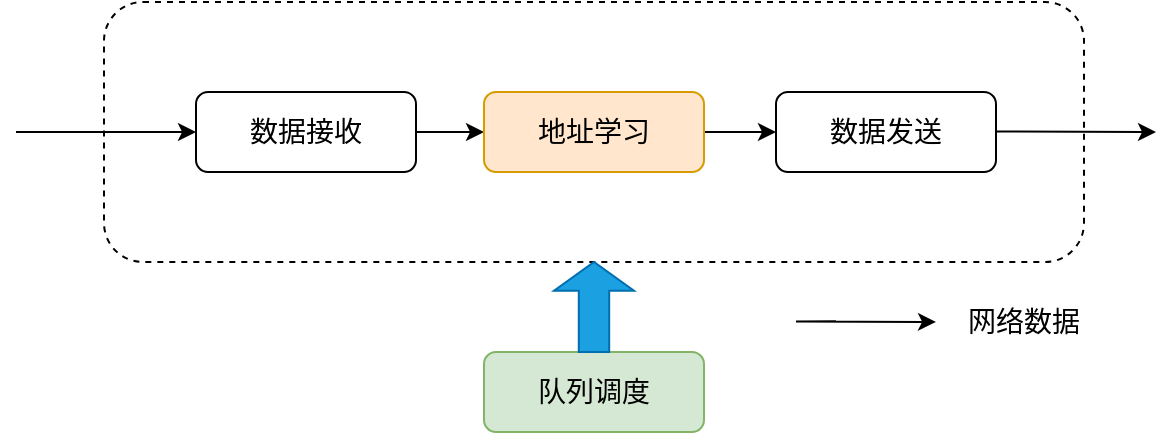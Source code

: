 <mxfile version="20.8.23" type="github">
  <diagram name="第 1 页" id="JOiBaCDqJavDAp5jNfNz">
    <mxGraphModel dx="1430" dy="737" grid="1" gridSize="10" guides="1" tooltips="1" connect="1" arrows="1" fold="1" page="1" pageScale="1" pageWidth="827" pageHeight="1169" math="0" shadow="0">
      <root>
        <mxCell id="0" />
        <mxCell id="1" parent="0" />
        <mxCell id="wMq79IM0E_F1ZLYgunTB-1" value="" style="rounded=1;whiteSpace=wrap;html=1;dashed=1;" vertex="1" parent="1">
          <mxGeometry x="114" y="275" width="490" height="130" as="geometry" />
        </mxCell>
        <mxCell id="wMq79IM0E_F1ZLYgunTB-7" value="" style="edgeStyle=orthogonalEdgeStyle;rounded=0;orthogonalLoop=1;jettySize=auto;html=1;fontSize=14;" edge="1" parent="1" source="wMq79IM0E_F1ZLYgunTB-2" target="wMq79IM0E_F1ZLYgunTB-3">
          <mxGeometry relative="1" as="geometry">
            <Array as="points">
              <mxPoint x="290" y="340" />
              <mxPoint x="290" y="340" />
            </Array>
          </mxGeometry>
        </mxCell>
        <mxCell id="wMq79IM0E_F1ZLYgunTB-2" value="&lt;font style=&quot;font-size: 14px;&quot;&gt;数据接收&lt;/font&gt;" style="rounded=1;whiteSpace=wrap;html=1;" vertex="1" parent="1">
          <mxGeometry x="160" y="320" width="110" height="40" as="geometry" />
        </mxCell>
        <mxCell id="wMq79IM0E_F1ZLYgunTB-8" value="" style="edgeStyle=orthogonalEdgeStyle;rounded=0;orthogonalLoop=1;jettySize=auto;html=1;fontSize=14;" edge="1" parent="1" source="wMq79IM0E_F1ZLYgunTB-3" target="wMq79IM0E_F1ZLYgunTB-4">
          <mxGeometry relative="1" as="geometry" />
        </mxCell>
        <mxCell id="wMq79IM0E_F1ZLYgunTB-3" value="&lt;span style=&quot;font-size: 14px;&quot;&gt;地址学习&lt;/span&gt;" style="rounded=1;whiteSpace=wrap;html=1;fillColor=#ffe6cc;strokeColor=#d79b00;" vertex="1" parent="1">
          <mxGeometry x="304" y="320" width="110" height="40" as="geometry" />
        </mxCell>
        <mxCell id="wMq79IM0E_F1ZLYgunTB-4" value="&lt;font style=&quot;font-size: 14px;&quot;&gt;数据发送&lt;/font&gt;" style="rounded=1;whiteSpace=wrap;html=1;" vertex="1" parent="1">
          <mxGeometry x="450" y="320" width="110" height="40" as="geometry" />
        </mxCell>
        <mxCell id="wMq79IM0E_F1ZLYgunTB-5" value="&lt;font style=&quot;font-size: 14px;&quot;&gt;队列调度&lt;/font&gt;" style="rounded=1;whiteSpace=wrap;html=1;fillColor=#d5e8d4;strokeColor=#82b366;" vertex="1" parent="1">
          <mxGeometry x="304" y="450" width="110" height="40" as="geometry" />
        </mxCell>
        <mxCell id="wMq79IM0E_F1ZLYgunTB-10" value="" style="edgeStyle=orthogonalEdgeStyle;rounded=0;orthogonalLoop=1;jettySize=auto;html=1;fontSize=14;entryX=0;entryY=0.5;entryDx=0;entryDy=0;" edge="1" parent="1" target="wMq79IM0E_F1ZLYgunTB-2">
          <mxGeometry relative="1" as="geometry">
            <mxPoint x="80" y="340" as="sourcePoint" />
            <mxPoint x="314" y="350" as="targetPoint" />
            <Array as="points">
              <mxPoint x="70" y="340" />
            </Array>
          </mxGeometry>
        </mxCell>
        <mxCell id="wMq79IM0E_F1ZLYgunTB-11" value="" style="edgeStyle=orthogonalEdgeStyle;rounded=0;orthogonalLoop=1;jettySize=auto;html=1;fontSize=14;" edge="1" parent="1">
          <mxGeometry relative="1" as="geometry">
            <mxPoint x="560" y="339.69" as="sourcePoint" />
            <mxPoint x="640" y="340" as="targetPoint" />
            <Array as="points">
              <mxPoint x="570" y="339.69" />
            </Array>
          </mxGeometry>
        </mxCell>
        <mxCell id="wMq79IM0E_F1ZLYgunTB-13" value="网络数据" style="text;html=1;strokeColor=none;fillColor=none;align=center;verticalAlign=middle;whiteSpace=wrap;rounded=0;fontSize=14;" vertex="1" parent="1">
          <mxGeometry x="544" y="420" width="60" height="30" as="geometry" />
        </mxCell>
        <mxCell id="wMq79IM0E_F1ZLYgunTB-15" value="" style="edgeStyle=orthogonalEdgeStyle;rounded=0;orthogonalLoop=1;jettySize=auto;html=1;fontSize=14;" edge="1" parent="1">
          <mxGeometry relative="1" as="geometry">
            <mxPoint x="480" y="434.66" as="sourcePoint" />
            <mxPoint x="530" y="434.97" as="targetPoint" />
            <Array as="points">
              <mxPoint x="460" y="434.66" />
            </Array>
          </mxGeometry>
        </mxCell>
        <mxCell id="wMq79IM0E_F1ZLYgunTB-16" value="" style="html=1;shadow=0;dashed=0;align=center;verticalAlign=middle;shape=mxgraph.arrows2.arrow;dy=0.62;dx=14.38;direction=north;notch=0;fontSize=14;fillColor=#1ba1e2;fontColor=#ffffff;strokeColor=#006EAF;" vertex="1" parent="1">
          <mxGeometry x="339" y="405" width="40" height="45" as="geometry" />
        </mxCell>
      </root>
    </mxGraphModel>
  </diagram>
</mxfile>
